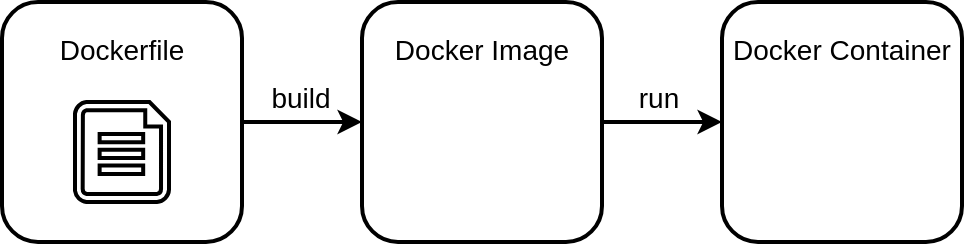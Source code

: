 <mxfile version="16.4.8" type="google"><diagram id="MvQAFKblPMceM2gu5VYa" name="Page-1"><mxGraphModel dx="2062" dy="705" grid="1" gridSize="10" guides="1" tooltips="1" connect="1" arrows="1" fold="1" page="1" pageScale="1" pageWidth="1169" pageHeight="827" math="0" shadow="0"><root><mxCell id="0"/><mxCell id="1" parent="0"/><mxCell id="r0ldNEk7DKPL-BTwxjQS-2" value="&lt;div&gt;&lt;font style=&quot;font-size: 14px&quot;&gt;Dockerfile&lt;br&gt;&lt;/font&gt;&lt;/div&gt;&lt;div&gt;&lt;br&gt;&lt;/div&gt;&lt;div&gt;&lt;br&gt;&lt;/div&gt;&lt;div&gt;&lt;br&gt;&lt;/div&gt;&lt;div&gt;&lt;br&gt;&lt;/div&gt;&lt;div&gt;&lt;br&gt;&lt;font style=&quot;font-size: 14px&quot;&gt;&lt;/font&gt;&lt;/div&gt;" style="rounded=1;whiteSpace=wrap;html=1;strokeWidth=2;" vertex="1" parent="1"><mxGeometry x="40" y="40" width="120" height="120" as="geometry"/></mxCell><mxCell id="r0ldNEk7DKPL-BTwxjQS-3" value="&lt;div&gt;&lt;font style=&quot;font-size: 14px&quot;&gt;Docker Image&lt;br&gt;&lt;/font&gt;&lt;/div&gt;&lt;div&gt;&lt;br&gt;&lt;/div&gt;&lt;div&gt;&lt;br&gt;&lt;/div&gt;&lt;div&gt;&lt;br&gt;&lt;/div&gt;&lt;div&gt;&lt;br&gt;&lt;/div&gt;&lt;div&gt;&lt;br&gt;&lt;/div&gt;" style="rounded=1;whiteSpace=wrap;html=1;strokeWidth=2;" vertex="1" parent="1"><mxGeometry x="220" y="40" width="120" height="120" as="geometry"/></mxCell><mxCell id="r0ldNEk7DKPL-BTwxjQS-4" value="&lt;div&gt;&lt;font style=&quot;font-size: 14px&quot;&gt;Docker Container&lt;br&gt;&lt;/font&gt;&lt;/div&gt;&lt;div&gt;&lt;br&gt;&lt;/div&gt;&lt;div&gt;&lt;br&gt;&lt;/div&gt;&lt;div&gt;&lt;br&gt;&lt;/div&gt;&lt;div&gt;&lt;br&gt;&lt;/div&gt;&lt;div&gt;&lt;br&gt;&lt;font style=&quot;font-size: 14px&quot;&gt;&lt;/font&gt;&lt;/div&gt;" style="rounded=1;whiteSpace=wrap;html=1;strokeWidth=2;" vertex="1" parent="1"><mxGeometry x="400" y="40" width="120" height="120" as="geometry"/></mxCell><mxCell id="r0ldNEk7DKPL-BTwxjQS-5" value="" style="endArrow=classic;html=1;rounded=0;exitX=1;exitY=0.5;exitDx=0;exitDy=0;entryX=0;entryY=0.5;entryDx=0;entryDy=0;strokeWidth=2;" edge="1" parent="1" source="r0ldNEk7DKPL-BTwxjQS-2" target="r0ldNEk7DKPL-BTwxjQS-3"><mxGeometry width="50" height="50" relative="1" as="geometry"><mxPoint x="360" y="230" as="sourcePoint"/><mxPoint x="410" y="180" as="targetPoint"/></mxGeometry></mxCell><mxCell id="r0ldNEk7DKPL-BTwxjQS-14" value="build" style="edgeLabel;html=1;align=center;verticalAlign=middle;resizable=0;points=[];fontSize=14;" vertex="1" connectable="0" parent="r0ldNEk7DKPL-BTwxjQS-5"><mxGeometry x="-0.325" y="1" relative="1" as="geometry"><mxPoint x="8" y="-11" as="offset"/></mxGeometry></mxCell><mxCell id="r0ldNEk7DKPL-BTwxjQS-6" value="" style="endArrow=classic;html=1;rounded=0;exitX=1;exitY=0.5;exitDx=0;exitDy=0;entryX=0;entryY=0.5;entryDx=0;entryDy=0;strokeWidth=2;" edge="1" parent="1" source="r0ldNEk7DKPL-BTwxjQS-3" target="r0ldNEk7DKPL-BTwxjQS-4"><mxGeometry width="50" height="50" relative="1" as="geometry"><mxPoint x="610" y="200" as="sourcePoint"/><mxPoint x="740" y="200" as="targetPoint"/></mxGeometry></mxCell><mxCell id="r0ldNEk7DKPL-BTwxjQS-15" value="run" style="edgeLabel;html=1;align=center;verticalAlign=middle;resizable=0;points=[];fontSize=14;" vertex="1" connectable="0" parent="r0ldNEk7DKPL-BTwxjQS-6"><mxGeometry x="-0.475" relative="1" as="geometry"><mxPoint x="12" y="-12" as="offset"/></mxGeometry></mxCell><mxCell id="r0ldNEk7DKPL-BTwxjQS-11" value="" style="sketch=0;aspect=fixed;pointerEvents=1;shadow=0;dashed=0;html=1;labelPosition=center;verticalLabelPosition=bottom;verticalAlign=top;align=center;shape=mxgraph.azure.file;fontSize=14;strokeWidth=2;" vertex="1" parent="1"><mxGeometry x="76.5" y="90" width="47" height="50" as="geometry"/></mxCell><mxCell id="r0ldNEk7DKPL-BTwxjQS-12" value="" style="shape=image;html=1;verticalAlign=top;verticalLabelPosition=bottom;labelBackgroundColor=#ffffff;imageAspect=0;aspect=fixed;image=https://cdn4.iconfinder.com/data/icons/48-bubbles/48/18.Pictures-Day-128.png;fontSize=14;strokeWidth=2;" vertex="1" parent="1"><mxGeometry x="252.5" y="87.5" width="55" height="55" as="geometry"/></mxCell><mxCell id="r0ldNEk7DKPL-BTwxjQS-13" value="" style="shape=image;html=1;verticalAlign=top;verticalLabelPosition=bottom;labelBackgroundColor=#ffffff;imageAspect=0;aspect=fixed;image=https://cdn0.iconfinder.com/data/icons/social-media-2104/24/social_media_social_media_logo_docker-128.png;fontSize=14;strokeWidth=2;" vertex="1" parent="1"><mxGeometry x="430" y="85" width="60" height="60" as="geometry"/></mxCell></root></mxGraphModel></diagram></mxfile>